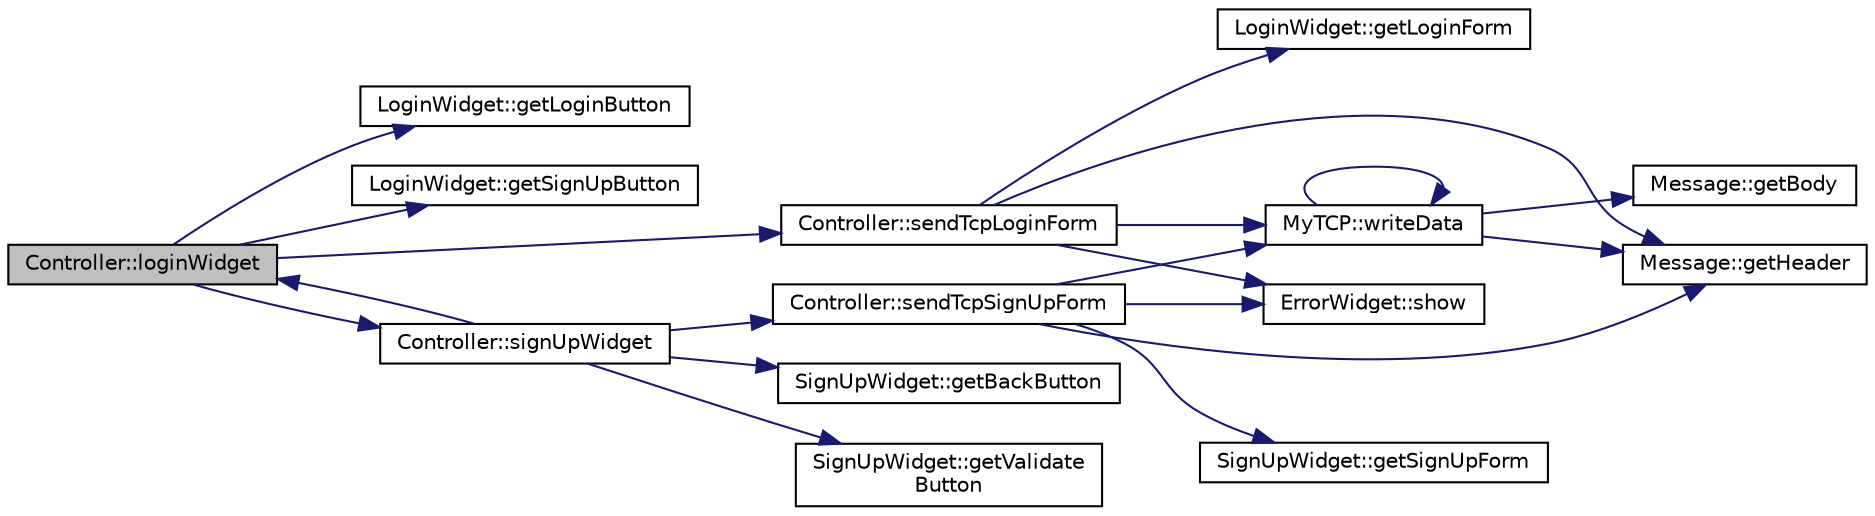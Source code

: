 digraph "Controller::loginWidget"
{
 // LATEX_PDF_SIZE
  edge [fontname="Helvetica",fontsize="10",labelfontname="Helvetica",labelfontsize="10"];
  node [fontname="Helvetica",fontsize="10",shape=record];
  rankdir="LR";
  Node1 [label="Controller::loginWidget",height=0.2,width=0.4,color="black", fillcolor="grey75", style="filled", fontcolor="black",tooltip=" "];
  Node1 -> Node2 [color="midnightblue",fontsize="10",style="solid"];
  Node2 [label="LoginWidget::getLoginButton",height=0.2,width=0.4,color="black", fillcolor="white", style="filled",URL="$classLoginWidget.html#adb379a1a6763f18781f69586e9535c33",tooltip=" "];
  Node1 -> Node3 [color="midnightblue",fontsize="10",style="solid"];
  Node3 [label="LoginWidget::getSignUpButton",height=0.2,width=0.4,color="black", fillcolor="white", style="filled",URL="$classLoginWidget.html#a08d0ebef8c254ecf1ef1e9e732e573d5",tooltip=" "];
  Node1 -> Node4 [color="midnightblue",fontsize="10",style="solid"];
  Node4 [label="Controller::sendTcpLoginForm",height=0.2,width=0.4,color="black", fillcolor="white", style="filled",URL="$classController.html#a0156e1502789036ac8ab31a2f309fe19",tooltip=" "];
  Node4 -> Node5 [color="midnightblue",fontsize="10",style="solid"];
  Node5 [label="Message::getHeader",height=0.2,width=0.4,color="black", fillcolor="white", style="filled",URL="$classMessage.html#a09bc9df202329b6285a63e8b025ad7f8",tooltip=" "];
  Node4 -> Node6 [color="midnightblue",fontsize="10",style="solid"];
  Node6 [label="LoginWidget::getLoginForm",height=0.2,width=0.4,color="black", fillcolor="white", style="filled",URL="$classLoginWidget.html#a4eaa7653d722f523c4443f1cde1668d8",tooltip=" "];
  Node4 -> Node7 [color="midnightblue",fontsize="10",style="solid"];
  Node7 [label="ErrorWidget::show",height=0.2,width=0.4,color="black", fillcolor="white", style="filled",URL="$classErrorWidget.html#a123bca7a63b51d2bb1eeeb0553b70428",tooltip=" "];
  Node4 -> Node8 [color="midnightblue",fontsize="10",style="solid"];
  Node8 [label="MyTCP::writeData",height=0.2,width=0.4,color="black", fillcolor="white", style="filled",URL="$classMyTCP.html#a7b04a06771140f1a3cf94c8b6b36b572",tooltip=" "];
  Node8 -> Node9 [color="midnightblue",fontsize="10",style="solid"];
  Node9 [label="Message::getBody",height=0.2,width=0.4,color="black", fillcolor="white", style="filled",URL="$classMessage.html#ac4fb95e45e932e16d26bda4ff3e9f713",tooltip=" "];
  Node8 -> Node5 [color="midnightblue",fontsize="10",style="solid"];
  Node8 -> Node8 [color="midnightblue",fontsize="10",style="solid"];
  Node1 -> Node10 [color="midnightblue",fontsize="10",style="solid"];
  Node10 [label="Controller::signUpWidget",height=0.2,width=0.4,color="black", fillcolor="white", style="filled",URL="$classController.html#ae70620b038939e79ab4657f1a0728d84",tooltip=" "];
  Node10 -> Node11 [color="midnightblue",fontsize="10",style="solid"];
  Node11 [label="SignUpWidget::getBackButton",height=0.2,width=0.4,color="black", fillcolor="white", style="filled",URL="$classSignUpWidget.html#a4441db40065f623443e75beae0792336",tooltip=" "];
  Node10 -> Node12 [color="midnightblue",fontsize="10",style="solid"];
  Node12 [label="SignUpWidget::getValidate\lButton",height=0.2,width=0.4,color="black", fillcolor="white", style="filled",URL="$classSignUpWidget.html#a7abce5937591d7439c293c809449ceb1",tooltip=" "];
  Node10 -> Node1 [color="midnightblue",fontsize="10",style="solid"];
  Node10 -> Node13 [color="midnightblue",fontsize="10",style="solid"];
  Node13 [label="Controller::sendTcpSignUpForm",height=0.2,width=0.4,color="black", fillcolor="white", style="filled",URL="$classController.html#aaee6fc089bd71645b400793cbdc8f18b",tooltip=" "];
  Node13 -> Node5 [color="midnightblue",fontsize="10",style="solid"];
  Node13 -> Node14 [color="midnightblue",fontsize="10",style="solid"];
  Node14 [label="SignUpWidget::getSignUpForm",height=0.2,width=0.4,color="black", fillcolor="white", style="filled",URL="$classSignUpWidget.html#a85e2d6089c2a39726bc456fd610441b7",tooltip=" "];
  Node13 -> Node7 [color="midnightblue",fontsize="10",style="solid"];
  Node13 -> Node8 [color="midnightblue",fontsize="10",style="solid"];
}
